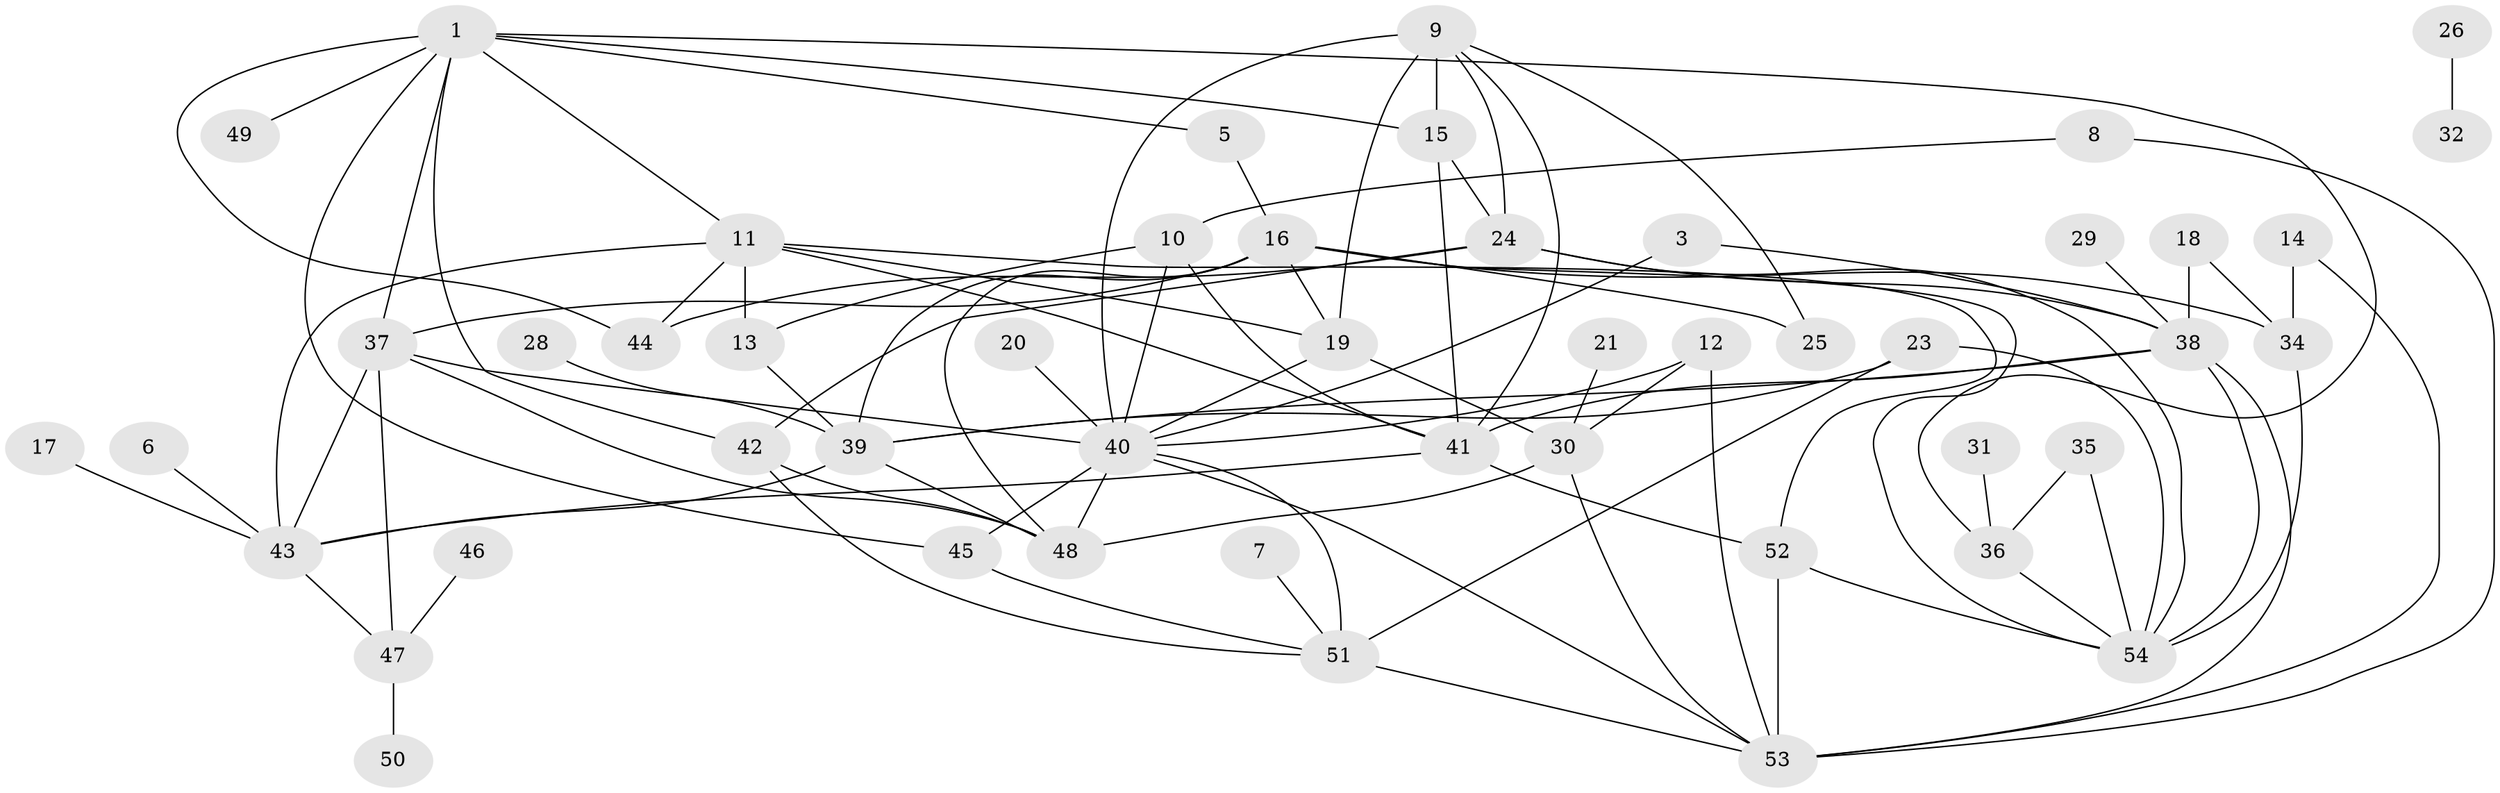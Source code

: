 // original degree distribution, {4: 0.2037037037037037, 3: 0.1574074074074074, 2: 0.3148148148148148, 6: 0.07407407407407407, 1: 0.1388888888888889, 5: 0.046296296296296294, 7: 0.027777777777777776, 0: 0.037037037037037035}
// Generated by graph-tools (version 1.1) at 2025/49/03/09/25 03:49:05]
// undirected, 49 vertices, 95 edges
graph export_dot {
graph [start="1"]
  node [color=gray90,style=filled];
  1;
  3;
  5;
  6;
  7;
  8;
  9;
  10;
  11;
  12;
  13;
  14;
  15;
  16;
  17;
  18;
  19;
  20;
  21;
  23;
  24;
  25;
  26;
  28;
  29;
  30;
  31;
  32;
  34;
  35;
  36;
  37;
  38;
  39;
  40;
  41;
  42;
  43;
  44;
  45;
  46;
  47;
  48;
  49;
  50;
  51;
  52;
  53;
  54;
  1 -- 5 [weight=1.0];
  1 -- 11 [weight=1.0];
  1 -- 15 [weight=1.0];
  1 -- 36 [weight=1.0];
  1 -- 37 [weight=1.0];
  1 -- 42 [weight=1.0];
  1 -- 44 [weight=1.0];
  1 -- 45 [weight=1.0];
  1 -- 49 [weight=1.0];
  3 -- 38 [weight=1.0];
  3 -- 40 [weight=1.0];
  5 -- 16 [weight=1.0];
  6 -- 43 [weight=1.0];
  7 -- 51 [weight=1.0];
  8 -- 10 [weight=1.0];
  8 -- 53 [weight=1.0];
  9 -- 15 [weight=1.0];
  9 -- 19 [weight=1.0];
  9 -- 24 [weight=1.0];
  9 -- 25 [weight=1.0];
  9 -- 40 [weight=2.0];
  9 -- 41 [weight=1.0];
  10 -- 13 [weight=1.0];
  10 -- 40 [weight=2.0];
  10 -- 41 [weight=1.0];
  11 -- 13 [weight=1.0];
  11 -- 19 [weight=1.0];
  11 -- 41 [weight=1.0];
  11 -- 43 [weight=1.0];
  11 -- 44 [weight=1.0];
  11 -- 52 [weight=1.0];
  12 -- 30 [weight=1.0];
  12 -- 40 [weight=1.0];
  12 -- 53 [weight=1.0];
  13 -- 39 [weight=1.0];
  14 -- 34 [weight=1.0];
  14 -- 53 [weight=1.0];
  15 -- 24 [weight=1.0];
  15 -- 41 [weight=1.0];
  16 -- 19 [weight=1.0];
  16 -- 25 [weight=1.0];
  16 -- 34 [weight=1.0];
  16 -- 37 [weight=1.0];
  16 -- 39 [weight=1.0];
  16 -- 48 [weight=1.0];
  16 -- 54 [weight=1.0];
  17 -- 43 [weight=1.0];
  18 -- 34 [weight=1.0];
  18 -- 38 [weight=1.0];
  19 -- 30 [weight=1.0];
  19 -- 40 [weight=1.0];
  20 -- 40 [weight=1.0];
  21 -- 30 [weight=1.0];
  23 -- 39 [weight=1.0];
  23 -- 51 [weight=1.0];
  23 -- 54 [weight=1.0];
  24 -- 38 [weight=1.0];
  24 -- 42 [weight=1.0];
  24 -- 44 [weight=1.0];
  24 -- 54 [weight=1.0];
  26 -- 32 [weight=1.0];
  28 -- 39 [weight=1.0];
  29 -- 38 [weight=1.0];
  30 -- 48 [weight=1.0];
  30 -- 53 [weight=1.0];
  31 -- 36 [weight=1.0];
  34 -- 54 [weight=1.0];
  35 -- 36 [weight=1.0];
  35 -- 54 [weight=1.0];
  36 -- 54 [weight=1.0];
  37 -- 40 [weight=1.0];
  37 -- 43 [weight=1.0];
  37 -- 47 [weight=1.0];
  37 -- 48 [weight=1.0];
  38 -- 39 [weight=1.0];
  38 -- 41 [weight=1.0];
  38 -- 53 [weight=1.0];
  38 -- 54 [weight=1.0];
  39 -- 43 [weight=1.0];
  39 -- 48 [weight=1.0];
  40 -- 45 [weight=2.0];
  40 -- 48 [weight=1.0];
  40 -- 51 [weight=1.0];
  40 -- 53 [weight=1.0];
  41 -- 43 [weight=1.0];
  41 -- 52 [weight=1.0];
  42 -- 48 [weight=1.0];
  42 -- 51 [weight=1.0];
  43 -- 47 [weight=1.0];
  45 -- 51 [weight=1.0];
  46 -- 47 [weight=1.0];
  47 -- 50 [weight=2.0];
  51 -- 53 [weight=2.0];
  52 -- 53 [weight=3.0];
  52 -- 54 [weight=1.0];
}
